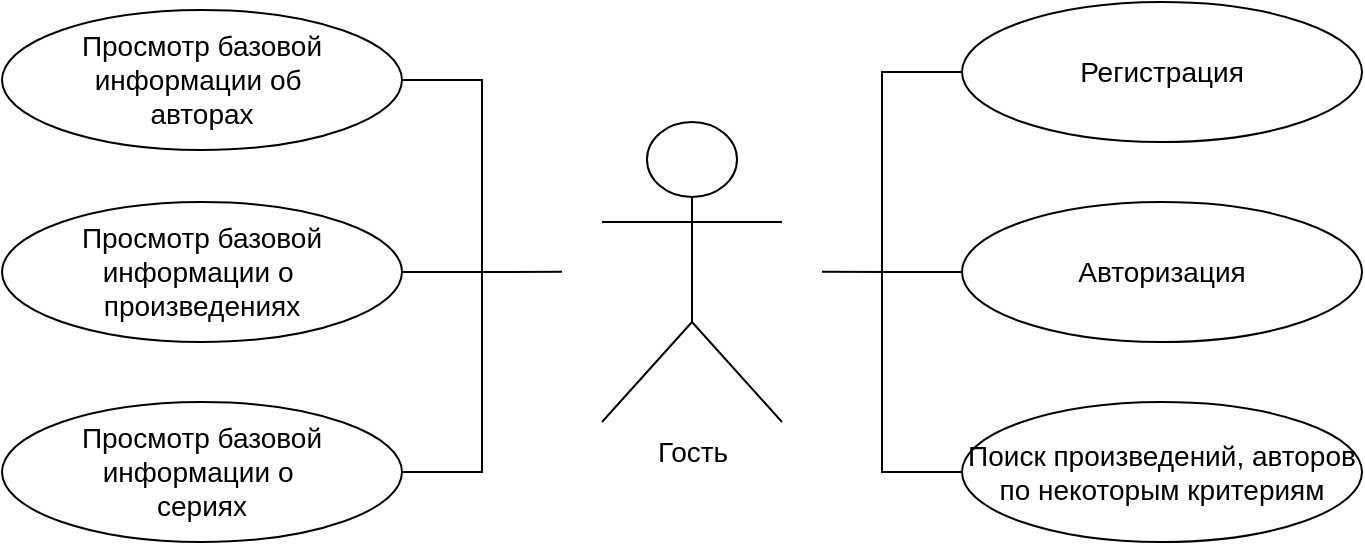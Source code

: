 <mxfile version="21.0.8" type="device"><diagram id="JgWmcChnruEpAp_GRVAy" name="Страница 1"><mxGraphModel dx="880" dy="484" grid="1" gridSize="10" guides="1" tooltips="1" connect="1" arrows="1" fold="1" page="1" pageScale="1" pageWidth="827" pageHeight="1169" math="0" shadow="0"><root><mxCell id="0"/><mxCell id="1" parent="0"/><mxCell id="2" value="&lt;font style=&quot;font-size: 14px&quot;&gt;Гость&lt;/font&gt;" style="shape=umlActor;verticalLabelPosition=bottom;verticalAlign=top;html=1;" parent="1" vertex="1"><mxGeometry x="380" y="180" width="90" height="150" as="geometry"/></mxCell><mxCell id="10" style="edgeStyle=orthogonalEdgeStyle;rounded=0;html=1;exitX=0;exitY=0.5;exitDx=0;exitDy=0;entryX=0;entryY=0.5;entryDx=0;entryDy=0;fontSize=14;endArrow=none;endFill=0;strokeColor=default;" parent="1" source="3" target="8" edge="1"><mxGeometry relative="1" as="geometry"><Array as="points"><mxPoint x="520" y="155"/><mxPoint x="520" y="355"/></Array></mxGeometry></mxCell><mxCell id="3" value="Регистрация" style="ellipse;whiteSpace=wrap;html=1;fontSize=14;" parent="1" vertex="1"><mxGeometry x="560" y="120" width="200" height="70" as="geometry"/></mxCell><mxCell id="11" style="edgeStyle=orthogonalEdgeStyle;rounded=0;html=1;exitX=0;exitY=0.5;exitDx=0;exitDy=0;fontSize=14;endArrow=none;endFill=0;strokeColor=default;" parent="1" source="4" edge="1"><mxGeometry relative="1" as="geometry"><mxPoint x="490" y="254.889" as="targetPoint"/></mxGeometry></mxCell><mxCell id="4" value="Авторизация" style="ellipse;whiteSpace=wrap;html=1;fontSize=14;" parent="1" vertex="1"><mxGeometry x="560" y="220" width="200" height="70" as="geometry"/></mxCell><mxCell id="5" value="Просмотр базовой информации об&amp;nbsp;&lt;br&gt;авторах" style="ellipse;whiteSpace=wrap;html=1;fontSize=14;" parent="1" vertex="1"><mxGeometry x="80" y="124" width="200" height="70" as="geometry"/></mxCell><mxCell id="12" style="edgeStyle=orthogonalEdgeStyle;rounded=0;html=1;exitX=1;exitY=0.5;exitDx=0;exitDy=0;fontSize=14;endArrow=none;endFill=0;strokeColor=default;" parent="1" source="6" edge="1"><mxGeometry relative="1" as="geometry"><mxPoint x="360" y="254.889" as="targetPoint"/></mxGeometry></mxCell><mxCell id="6" value="Просмотр базовой информации о&amp;nbsp;&lt;br style=&quot;border-color: var(--border-color);&quot;&gt;произведениях" style="ellipse;whiteSpace=wrap;html=1;fontSize=14;" parent="1" vertex="1"><mxGeometry x="80" y="220" width="200" height="70" as="geometry"/></mxCell><mxCell id="8" value="Поиск произведений, авторов по некоторым критериям" style="ellipse;whiteSpace=wrap;html=1;fontSize=14;" parent="1" vertex="1"><mxGeometry x="560" y="320" width="200" height="70" as="geometry"/></mxCell><mxCell id="2ILyk6_78dcU5JYdxTdf-12" value="Просмотр базовой информации о&amp;nbsp;&lt;br style=&quot;border-color: var(--border-color);&quot;&gt;сериях" style="ellipse;whiteSpace=wrap;html=1;fontSize=14;" vertex="1" parent="1"><mxGeometry x="80" y="320" width="200" height="70" as="geometry"/></mxCell><mxCell id="2ILyk6_78dcU5JYdxTdf-13" value="" style="endArrow=none;html=1;rounded=0;exitX=1;exitY=0.5;exitDx=0;exitDy=0;entryX=1;entryY=0.5;entryDx=0;entryDy=0;edgeStyle=orthogonalEdgeStyle;" edge="1" parent="1" source="2ILyk6_78dcU5JYdxTdf-12" target="5"><mxGeometry width="50" height="50" relative="1" as="geometry"><mxPoint x="390" y="280" as="sourcePoint"/><mxPoint x="440" y="230" as="targetPoint"/><Array as="points"><mxPoint x="320" y="355"/><mxPoint x="320" y="159"/></Array></mxGeometry></mxCell></root></mxGraphModel></diagram></mxfile>